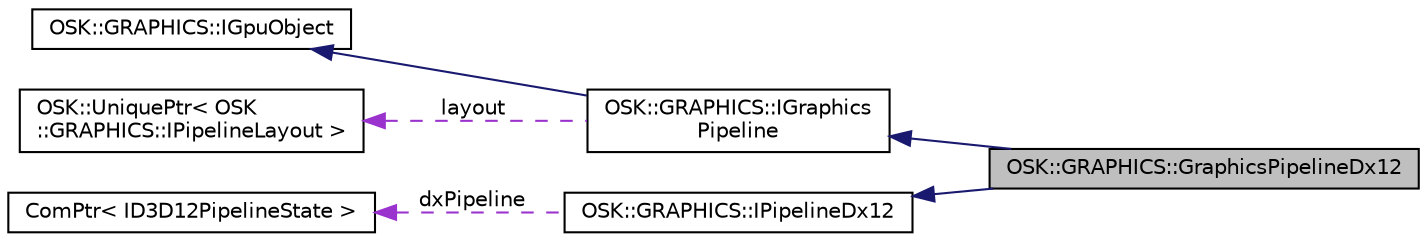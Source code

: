 digraph "OSK::GRAPHICS::GraphicsPipelineDx12"
{
 // LATEX_PDF_SIZE
  edge [fontname="Helvetica",fontsize="10",labelfontname="Helvetica",labelfontsize="10"];
  node [fontname="Helvetica",fontsize="10",shape=record];
  rankdir="LR";
  Node1 [label="OSK::GRAPHICS::GraphicsPipelineDx12",height=0.2,width=0.4,color="black", fillcolor="grey75", style="filled", fontcolor="black",tooltip=" "];
  Node2 -> Node1 [dir="back",color="midnightblue",fontsize="10",style="solid",fontname="Helvetica"];
  Node2 [label="OSK::GRAPHICS::IGraphics\lPipeline",height=0.2,width=0.4,color="black", fillcolor="white", style="filled",URL="$class_o_s_k_1_1_g_r_a_p_h_i_c_s_1_1_i_graphics_pipeline.html",tooltip="El graphics pipeline es el encargado de transformar los modelos 3D en una imagen final...."];
  Node3 -> Node2 [dir="back",color="midnightblue",fontsize="10",style="solid",fontname="Helvetica"];
  Node3 [label="OSK::GRAPHICS::IGpuObject",height=0.2,width=0.4,color="black", fillcolor="white", style="filled",URL="$class_o_s_k_1_1_g_r_a_p_h_i_c_s_1_1_i_gpu_object.html",tooltip="Interfaz común para los objetos almacenados en la CPU."];
  Node4 -> Node2 [dir="back",color="darkorchid3",fontsize="10",style="dashed",label=" layout" ,fontname="Helvetica"];
  Node4 [label="OSK::UniquePtr\< OSK\l::GRAPHICS::IPipelineLayout \>",height=0.2,width=0.4,color="black", fillcolor="white", style="filled",URL="$class_o_s_k_1_1_unique_ptr.html",tooltip=" "];
  Node5 -> Node1 [dir="back",color="midnightblue",fontsize="10",style="solid",fontname="Helvetica"];
  Node5 [label="OSK::GRAPHICS::IPipelineDx12",height=0.2,width=0.4,color="black", fillcolor="white", style="filled",URL="$class_o_s_k_1_1_g_r_a_p_h_i_c_s_1_1_i_pipeline_dx12.html",tooltip="Clase base para todos los pipelines de DirectX 12."];
  Node6 -> Node5 [dir="back",color="darkorchid3",fontsize="10",style="dashed",label=" dxPipeline" ,fontname="Helvetica"];
  Node6 [label="ComPtr\< ID3D12PipelineState \>",height=0.2,width=0.4,color="black", fillcolor="white", style="filled",tooltip=" "];
}
